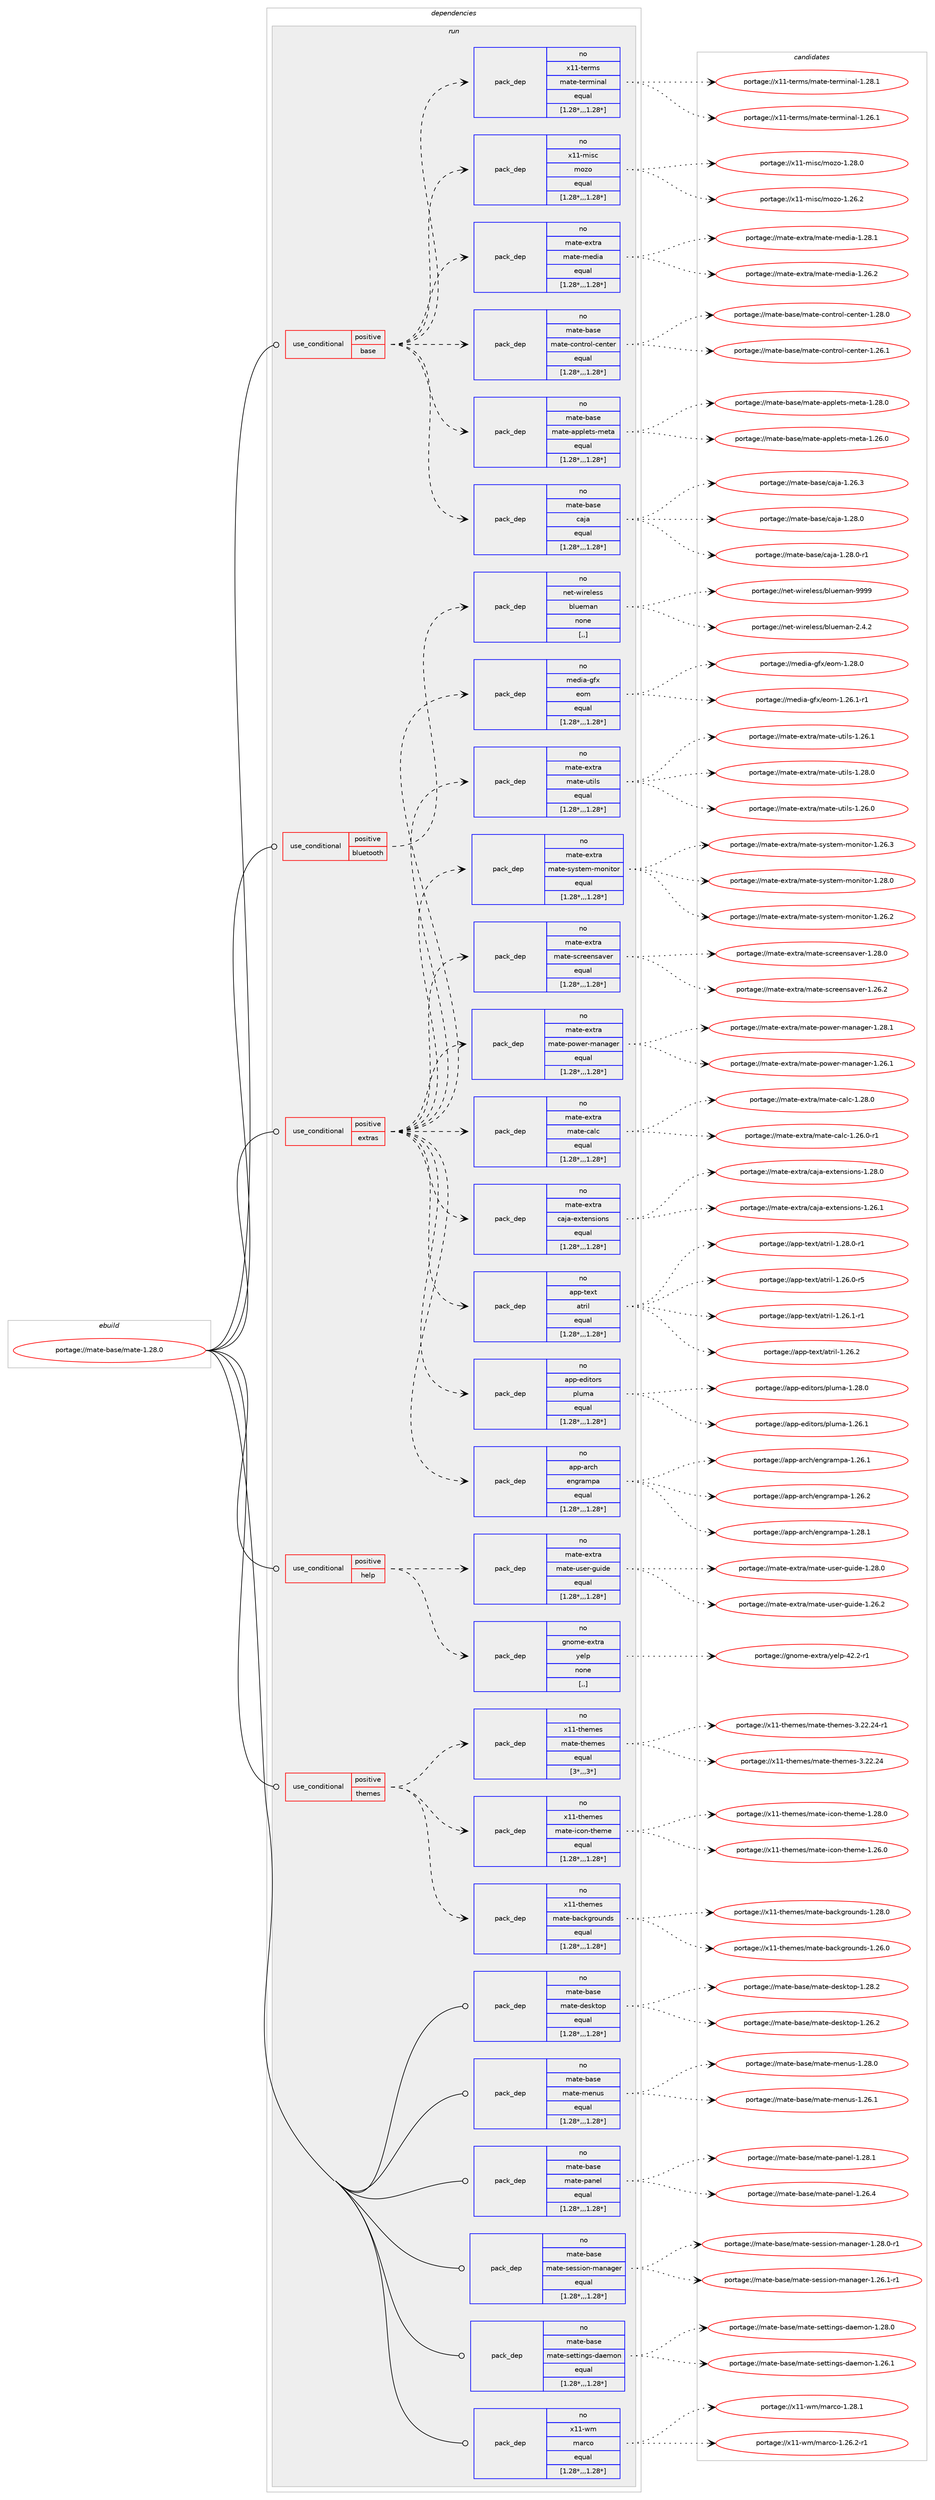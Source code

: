 digraph prolog {

# *************
# Graph options
# *************

newrank=true;
concentrate=true;
compound=true;
graph [rankdir=LR,fontname=Helvetica,fontsize=10,ranksep=1.5];#, ranksep=2.5, nodesep=0.2];
edge  [arrowhead=vee];
node  [fontname=Helvetica,fontsize=10];

# **********
# The ebuild
# **********

subgraph cluster_leftcol {
color=gray;
rank=same;
label=<<i>ebuild</i>>;
id [label="portage://mate-base/mate-1.28.0", color=red, width=4, href="../mate-base/mate-1.28.0.svg"];
}

# ****************
# The dependencies
# ****************

subgraph cluster_midcol {
color=gray;
label=<<i>dependencies</i>>;
subgraph cluster_compile {
fillcolor="#eeeeee";
style=filled;
label=<<i>compile</i>>;
}
subgraph cluster_compileandrun {
fillcolor="#eeeeee";
style=filled;
label=<<i>compile and run</i>>;
}
subgraph cluster_run {
fillcolor="#eeeeee";
style=filled;
label=<<i>run</i>>;
subgraph cond69258 {
dependency275579 [label=<<TABLE BORDER="0" CELLBORDER="1" CELLSPACING="0" CELLPADDING="4"><TR><TD ROWSPAN="3" CELLPADDING="10">use_conditional</TD></TR><TR><TD>positive</TD></TR><TR><TD>base</TD></TR></TABLE>>, shape=none, color=red];
subgraph pack204057 {
dependency275580 [label=<<TABLE BORDER="0" CELLBORDER="1" CELLSPACING="0" CELLPADDING="4" WIDTH="220"><TR><TD ROWSPAN="6" CELLPADDING="30">pack_dep</TD></TR><TR><TD WIDTH="110">no</TD></TR><TR><TD>mate-base</TD></TR><TR><TD>caja</TD></TR><TR><TD>equal</TD></TR><TR><TD>[1.28*,,,1.28*]</TD></TR></TABLE>>, shape=none, color=blue];
}
dependency275579:e -> dependency275580:w [weight=20,style="dashed",arrowhead="vee"];
subgraph pack204058 {
dependency275581 [label=<<TABLE BORDER="0" CELLBORDER="1" CELLSPACING="0" CELLPADDING="4" WIDTH="220"><TR><TD ROWSPAN="6" CELLPADDING="30">pack_dep</TD></TR><TR><TD WIDTH="110">no</TD></TR><TR><TD>mate-base</TD></TR><TR><TD>mate-applets-meta</TD></TR><TR><TD>equal</TD></TR><TR><TD>[1.28*,,,1.28*]</TD></TR></TABLE>>, shape=none, color=blue];
}
dependency275579:e -> dependency275581:w [weight=20,style="dashed",arrowhead="vee"];
subgraph pack204059 {
dependency275582 [label=<<TABLE BORDER="0" CELLBORDER="1" CELLSPACING="0" CELLPADDING="4" WIDTH="220"><TR><TD ROWSPAN="6" CELLPADDING="30">pack_dep</TD></TR><TR><TD WIDTH="110">no</TD></TR><TR><TD>mate-base</TD></TR><TR><TD>mate-control-center</TD></TR><TR><TD>equal</TD></TR><TR><TD>[1.28*,,,1.28*]</TD></TR></TABLE>>, shape=none, color=blue];
}
dependency275579:e -> dependency275582:w [weight=20,style="dashed",arrowhead="vee"];
subgraph pack204060 {
dependency275583 [label=<<TABLE BORDER="0" CELLBORDER="1" CELLSPACING="0" CELLPADDING="4" WIDTH="220"><TR><TD ROWSPAN="6" CELLPADDING="30">pack_dep</TD></TR><TR><TD WIDTH="110">no</TD></TR><TR><TD>mate-extra</TD></TR><TR><TD>mate-media</TD></TR><TR><TD>equal</TD></TR><TR><TD>[1.28*,,,1.28*]</TD></TR></TABLE>>, shape=none, color=blue];
}
dependency275579:e -> dependency275583:w [weight=20,style="dashed",arrowhead="vee"];
subgraph pack204061 {
dependency275584 [label=<<TABLE BORDER="0" CELLBORDER="1" CELLSPACING="0" CELLPADDING="4" WIDTH="220"><TR><TD ROWSPAN="6" CELLPADDING="30">pack_dep</TD></TR><TR><TD WIDTH="110">no</TD></TR><TR><TD>x11-misc</TD></TR><TR><TD>mozo</TD></TR><TR><TD>equal</TD></TR><TR><TD>[1.28*,,,1.28*]</TD></TR></TABLE>>, shape=none, color=blue];
}
dependency275579:e -> dependency275584:w [weight=20,style="dashed",arrowhead="vee"];
subgraph pack204062 {
dependency275585 [label=<<TABLE BORDER="0" CELLBORDER="1" CELLSPACING="0" CELLPADDING="4" WIDTH="220"><TR><TD ROWSPAN="6" CELLPADDING="30">pack_dep</TD></TR><TR><TD WIDTH="110">no</TD></TR><TR><TD>x11-terms</TD></TR><TR><TD>mate-terminal</TD></TR><TR><TD>equal</TD></TR><TR><TD>[1.28*,,,1.28*]</TD></TR></TABLE>>, shape=none, color=blue];
}
dependency275579:e -> dependency275585:w [weight=20,style="dashed",arrowhead="vee"];
}
id:e -> dependency275579:w [weight=20,style="solid",arrowhead="odot"];
subgraph cond69259 {
dependency275586 [label=<<TABLE BORDER="0" CELLBORDER="1" CELLSPACING="0" CELLPADDING="4"><TR><TD ROWSPAN="3" CELLPADDING="10">use_conditional</TD></TR><TR><TD>positive</TD></TR><TR><TD>bluetooth</TD></TR></TABLE>>, shape=none, color=red];
subgraph pack204063 {
dependency275587 [label=<<TABLE BORDER="0" CELLBORDER="1" CELLSPACING="0" CELLPADDING="4" WIDTH="220"><TR><TD ROWSPAN="6" CELLPADDING="30">pack_dep</TD></TR><TR><TD WIDTH="110">no</TD></TR><TR><TD>net-wireless</TD></TR><TR><TD>blueman</TD></TR><TR><TD>none</TD></TR><TR><TD>[,,]</TD></TR></TABLE>>, shape=none, color=blue];
}
dependency275586:e -> dependency275587:w [weight=20,style="dashed",arrowhead="vee"];
}
id:e -> dependency275586:w [weight=20,style="solid",arrowhead="odot"];
subgraph cond69260 {
dependency275588 [label=<<TABLE BORDER="0" CELLBORDER="1" CELLSPACING="0" CELLPADDING="4"><TR><TD ROWSPAN="3" CELLPADDING="10">use_conditional</TD></TR><TR><TD>positive</TD></TR><TR><TD>extras</TD></TR></TABLE>>, shape=none, color=red];
subgraph pack204064 {
dependency275589 [label=<<TABLE BORDER="0" CELLBORDER="1" CELLSPACING="0" CELLPADDING="4" WIDTH="220"><TR><TD ROWSPAN="6" CELLPADDING="30">pack_dep</TD></TR><TR><TD WIDTH="110">no</TD></TR><TR><TD>app-arch</TD></TR><TR><TD>engrampa</TD></TR><TR><TD>equal</TD></TR><TR><TD>[1.28*,,,1.28*]</TD></TR></TABLE>>, shape=none, color=blue];
}
dependency275588:e -> dependency275589:w [weight=20,style="dashed",arrowhead="vee"];
subgraph pack204065 {
dependency275590 [label=<<TABLE BORDER="0" CELLBORDER="1" CELLSPACING="0" CELLPADDING="4" WIDTH="220"><TR><TD ROWSPAN="6" CELLPADDING="30">pack_dep</TD></TR><TR><TD WIDTH="110">no</TD></TR><TR><TD>app-editors</TD></TR><TR><TD>pluma</TD></TR><TR><TD>equal</TD></TR><TR><TD>[1.28*,,,1.28*]</TD></TR></TABLE>>, shape=none, color=blue];
}
dependency275588:e -> dependency275590:w [weight=20,style="dashed",arrowhead="vee"];
subgraph pack204066 {
dependency275591 [label=<<TABLE BORDER="0" CELLBORDER="1" CELLSPACING="0" CELLPADDING="4" WIDTH="220"><TR><TD ROWSPAN="6" CELLPADDING="30">pack_dep</TD></TR><TR><TD WIDTH="110">no</TD></TR><TR><TD>app-text</TD></TR><TR><TD>atril</TD></TR><TR><TD>equal</TD></TR><TR><TD>[1.28*,,,1.28*]</TD></TR></TABLE>>, shape=none, color=blue];
}
dependency275588:e -> dependency275591:w [weight=20,style="dashed",arrowhead="vee"];
subgraph pack204067 {
dependency275592 [label=<<TABLE BORDER="0" CELLBORDER="1" CELLSPACING="0" CELLPADDING="4" WIDTH="220"><TR><TD ROWSPAN="6" CELLPADDING="30">pack_dep</TD></TR><TR><TD WIDTH="110">no</TD></TR><TR><TD>mate-extra</TD></TR><TR><TD>caja-extensions</TD></TR><TR><TD>equal</TD></TR><TR><TD>[1.28*,,,1.28*]</TD></TR></TABLE>>, shape=none, color=blue];
}
dependency275588:e -> dependency275592:w [weight=20,style="dashed",arrowhead="vee"];
subgraph pack204068 {
dependency275593 [label=<<TABLE BORDER="0" CELLBORDER="1" CELLSPACING="0" CELLPADDING="4" WIDTH="220"><TR><TD ROWSPAN="6" CELLPADDING="30">pack_dep</TD></TR><TR><TD WIDTH="110">no</TD></TR><TR><TD>mate-extra</TD></TR><TR><TD>mate-calc</TD></TR><TR><TD>equal</TD></TR><TR><TD>[1.28*,,,1.28*]</TD></TR></TABLE>>, shape=none, color=blue];
}
dependency275588:e -> dependency275593:w [weight=20,style="dashed",arrowhead="vee"];
subgraph pack204069 {
dependency275594 [label=<<TABLE BORDER="0" CELLBORDER="1" CELLSPACING="0" CELLPADDING="4" WIDTH="220"><TR><TD ROWSPAN="6" CELLPADDING="30">pack_dep</TD></TR><TR><TD WIDTH="110">no</TD></TR><TR><TD>mate-extra</TD></TR><TR><TD>mate-power-manager</TD></TR><TR><TD>equal</TD></TR><TR><TD>[1.28*,,,1.28*]</TD></TR></TABLE>>, shape=none, color=blue];
}
dependency275588:e -> dependency275594:w [weight=20,style="dashed",arrowhead="vee"];
subgraph pack204070 {
dependency275595 [label=<<TABLE BORDER="0" CELLBORDER="1" CELLSPACING="0" CELLPADDING="4" WIDTH="220"><TR><TD ROWSPAN="6" CELLPADDING="30">pack_dep</TD></TR><TR><TD WIDTH="110">no</TD></TR><TR><TD>mate-extra</TD></TR><TR><TD>mate-screensaver</TD></TR><TR><TD>equal</TD></TR><TR><TD>[1.28*,,,1.28*]</TD></TR></TABLE>>, shape=none, color=blue];
}
dependency275588:e -> dependency275595:w [weight=20,style="dashed",arrowhead="vee"];
subgraph pack204071 {
dependency275596 [label=<<TABLE BORDER="0" CELLBORDER="1" CELLSPACING="0" CELLPADDING="4" WIDTH="220"><TR><TD ROWSPAN="6" CELLPADDING="30">pack_dep</TD></TR><TR><TD WIDTH="110">no</TD></TR><TR><TD>mate-extra</TD></TR><TR><TD>mate-system-monitor</TD></TR><TR><TD>equal</TD></TR><TR><TD>[1.28*,,,1.28*]</TD></TR></TABLE>>, shape=none, color=blue];
}
dependency275588:e -> dependency275596:w [weight=20,style="dashed",arrowhead="vee"];
subgraph pack204072 {
dependency275597 [label=<<TABLE BORDER="0" CELLBORDER="1" CELLSPACING="0" CELLPADDING="4" WIDTH="220"><TR><TD ROWSPAN="6" CELLPADDING="30">pack_dep</TD></TR><TR><TD WIDTH="110">no</TD></TR><TR><TD>mate-extra</TD></TR><TR><TD>mate-utils</TD></TR><TR><TD>equal</TD></TR><TR><TD>[1.28*,,,1.28*]</TD></TR></TABLE>>, shape=none, color=blue];
}
dependency275588:e -> dependency275597:w [weight=20,style="dashed",arrowhead="vee"];
subgraph pack204073 {
dependency275598 [label=<<TABLE BORDER="0" CELLBORDER="1" CELLSPACING="0" CELLPADDING="4" WIDTH="220"><TR><TD ROWSPAN="6" CELLPADDING="30">pack_dep</TD></TR><TR><TD WIDTH="110">no</TD></TR><TR><TD>media-gfx</TD></TR><TR><TD>eom</TD></TR><TR><TD>equal</TD></TR><TR><TD>[1.28*,,,1.28*]</TD></TR></TABLE>>, shape=none, color=blue];
}
dependency275588:e -> dependency275598:w [weight=20,style="dashed",arrowhead="vee"];
}
id:e -> dependency275588:w [weight=20,style="solid",arrowhead="odot"];
subgraph cond69261 {
dependency275599 [label=<<TABLE BORDER="0" CELLBORDER="1" CELLSPACING="0" CELLPADDING="4"><TR><TD ROWSPAN="3" CELLPADDING="10">use_conditional</TD></TR><TR><TD>positive</TD></TR><TR><TD>help</TD></TR></TABLE>>, shape=none, color=red];
subgraph pack204074 {
dependency275600 [label=<<TABLE BORDER="0" CELLBORDER="1" CELLSPACING="0" CELLPADDING="4" WIDTH="220"><TR><TD ROWSPAN="6" CELLPADDING="30">pack_dep</TD></TR><TR><TD WIDTH="110">no</TD></TR><TR><TD>gnome-extra</TD></TR><TR><TD>yelp</TD></TR><TR><TD>none</TD></TR><TR><TD>[,,]</TD></TR></TABLE>>, shape=none, color=blue];
}
dependency275599:e -> dependency275600:w [weight=20,style="dashed",arrowhead="vee"];
subgraph pack204075 {
dependency275601 [label=<<TABLE BORDER="0" CELLBORDER="1" CELLSPACING="0" CELLPADDING="4" WIDTH="220"><TR><TD ROWSPAN="6" CELLPADDING="30">pack_dep</TD></TR><TR><TD WIDTH="110">no</TD></TR><TR><TD>mate-extra</TD></TR><TR><TD>mate-user-guide</TD></TR><TR><TD>equal</TD></TR><TR><TD>[1.28*,,,1.28*]</TD></TR></TABLE>>, shape=none, color=blue];
}
dependency275599:e -> dependency275601:w [weight=20,style="dashed",arrowhead="vee"];
}
id:e -> dependency275599:w [weight=20,style="solid",arrowhead="odot"];
subgraph cond69262 {
dependency275602 [label=<<TABLE BORDER="0" CELLBORDER="1" CELLSPACING="0" CELLPADDING="4"><TR><TD ROWSPAN="3" CELLPADDING="10">use_conditional</TD></TR><TR><TD>positive</TD></TR><TR><TD>themes</TD></TR></TABLE>>, shape=none, color=red];
subgraph pack204076 {
dependency275603 [label=<<TABLE BORDER="0" CELLBORDER="1" CELLSPACING="0" CELLPADDING="4" WIDTH="220"><TR><TD ROWSPAN="6" CELLPADDING="30">pack_dep</TD></TR><TR><TD WIDTH="110">no</TD></TR><TR><TD>x11-themes</TD></TR><TR><TD>mate-backgrounds</TD></TR><TR><TD>equal</TD></TR><TR><TD>[1.28*,,,1.28*]</TD></TR></TABLE>>, shape=none, color=blue];
}
dependency275602:e -> dependency275603:w [weight=20,style="dashed",arrowhead="vee"];
subgraph pack204077 {
dependency275604 [label=<<TABLE BORDER="0" CELLBORDER="1" CELLSPACING="0" CELLPADDING="4" WIDTH="220"><TR><TD ROWSPAN="6" CELLPADDING="30">pack_dep</TD></TR><TR><TD WIDTH="110">no</TD></TR><TR><TD>x11-themes</TD></TR><TR><TD>mate-icon-theme</TD></TR><TR><TD>equal</TD></TR><TR><TD>[1.28*,,,1.28*]</TD></TR></TABLE>>, shape=none, color=blue];
}
dependency275602:e -> dependency275604:w [weight=20,style="dashed",arrowhead="vee"];
subgraph pack204078 {
dependency275605 [label=<<TABLE BORDER="0" CELLBORDER="1" CELLSPACING="0" CELLPADDING="4" WIDTH="220"><TR><TD ROWSPAN="6" CELLPADDING="30">pack_dep</TD></TR><TR><TD WIDTH="110">no</TD></TR><TR><TD>x11-themes</TD></TR><TR><TD>mate-themes</TD></TR><TR><TD>equal</TD></TR><TR><TD>[3*,,,3*]</TD></TR></TABLE>>, shape=none, color=blue];
}
dependency275602:e -> dependency275605:w [weight=20,style="dashed",arrowhead="vee"];
}
id:e -> dependency275602:w [weight=20,style="solid",arrowhead="odot"];
subgraph pack204079 {
dependency275606 [label=<<TABLE BORDER="0" CELLBORDER="1" CELLSPACING="0" CELLPADDING="4" WIDTH="220"><TR><TD ROWSPAN="6" CELLPADDING="30">pack_dep</TD></TR><TR><TD WIDTH="110">no</TD></TR><TR><TD>mate-base</TD></TR><TR><TD>mate-desktop</TD></TR><TR><TD>equal</TD></TR><TR><TD>[1.28*,,,1.28*]</TD></TR></TABLE>>, shape=none, color=blue];
}
id:e -> dependency275606:w [weight=20,style="solid",arrowhead="odot"];
subgraph pack204080 {
dependency275607 [label=<<TABLE BORDER="0" CELLBORDER="1" CELLSPACING="0" CELLPADDING="4" WIDTH="220"><TR><TD ROWSPAN="6" CELLPADDING="30">pack_dep</TD></TR><TR><TD WIDTH="110">no</TD></TR><TR><TD>mate-base</TD></TR><TR><TD>mate-menus</TD></TR><TR><TD>equal</TD></TR><TR><TD>[1.28*,,,1.28*]</TD></TR></TABLE>>, shape=none, color=blue];
}
id:e -> dependency275607:w [weight=20,style="solid",arrowhead="odot"];
subgraph pack204081 {
dependency275608 [label=<<TABLE BORDER="0" CELLBORDER="1" CELLSPACING="0" CELLPADDING="4" WIDTH="220"><TR><TD ROWSPAN="6" CELLPADDING="30">pack_dep</TD></TR><TR><TD WIDTH="110">no</TD></TR><TR><TD>mate-base</TD></TR><TR><TD>mate-panel</TD></TR><TR><TD>equal</TD></TR><TR><TD>[1.28*,,,1.28*]</TD></TR></TABLE>>, shape=none, color=blue];
}
id:e -> dependency275608:w [weight=20,style="solid",arrowhead="odot"];
subgraph pack204082 {
dependency275609 [label=<<TABLE BORDER="0" CELLBORDER="1" CELLSPACING="0" CELLPADDING="4" WIDTH="220"><TR><TD ROWSPAN="6" CELLPADDING="30">pack_dep</TD></TR><TR><TD WIDTH="110">no</TD></TR><TR><TD>mate-base</TD></TR><TR><TD>mate-session-manager</TD></TR><TR><TD>equal</TD></TR><TR><TD>[1.28*,,,1.28*]</TD></TR></TABLE>>, shape=none, color=blue];
}
id:e -> dependency275609:w [weight=20,style="solid",arrowhead="odot"];
subgraph pack204083 {
dependency275610 [label=<<TABLE BORDER="0" CELLBORDER="1" CELLSPACING="0" CELLPADDING="4" WIDTH="220"><TR><TD ROWSPAN="6" CELLPADDING="30">pack_dep</TD></TR><TR><TD WIDTH="110">no</TD></TR><TR><TD>mate-base</TD></TR><TR><TD>mate-settings-daemon</TD></TR><TR><TD>equal</TD></TR><TR><TD>[1.28*,,,1.28*]</TD></TR></TABLE>>, shape=none, color=blue];
}
id:e -> dependency275610:w [weight=20,style="solid",arrowhead="odot"];
subgraph pack204084 {
dependency275611 [label=<<TABLE BORDER="0" CELLBORDER="1" CELLSPACING="0" CELLPADDING="4" WIDTH="220"><TR><TD ROWSPAN="6" CELLPADDING="30">pack_dep</TD></TR><TR><TD WIDTH="110">no</TD></TR><TR><TD>x11-wm</TD></TR><TR><TD>marco</TD></TR><TR><TD>equal</TD></TR><TR><TD>[1.28*,,,1.28*]</TD></TR></TABLE>>, shape=none, color=blue];
}
id:e -> dependency275611:w [weight=20,style="solid",arrowhead="odot"];
}
}

# **************
# The candidates
# **************

subgraph cluster_choices {
rank=same;
color=gray;
label=<<i>candidates</i>>;

subgraph choice204057 {
color=black;
nodesep=1;
choice109971161014598971151014799971069745494650544651 [label="portage://mate-base/caja-1.26.3", color=red, width=4,href="../mate-base/caja-1.26.3.svg"];
choice109971161014598971151014799971069745494650564648 [label="portage://mate-base/caja-1.28.0", color=red, width=4,href="../mate-base/caja-1.28.0.svg"];
choice1099711610145989711510147999710697454946505646484511449 [label="portage://mate-base/caja-1.28.0-r1", color=red, width=4,href="../mate-base/caja-1.28.0-r1.svg"];
dependency275580:e -> choice109971161014598971151014799971069745494650544651:w [style=dotted,weight="100"];
dependency275580:e -> choice109971161014598971151014799971069745494650564648:w [style=dotted,weight="100"];
dependency275580:e -> choice1099711610145989711510147999710697454946505646484511449:w [style=dotted,weight="100"];
}
subgraph choice204058 {
color=black;
nodesep=1;
choice1099711610145989711510147109971161014597112112108101116115451091011169745494650544648 [label="portage://mate-base/mate-applets-meta-1.26.0", color=red, width=4,href="../mate-base/mate-applets-meta-1.26.0.svg"];
choice1099711610145989711510147109971161014597112112108101116115451091011169745494650564648 [label="portage://mate-base/mate-applets-meta-1.28.0", color=red, width=4,href="../mate-base/mate-applets-meta-1.28.0.svg"];
dependency275581:e -> choice1099711610145989711510147109971161014597112112108101116115451091011169745494650544648:w [style=dotted,weight="100"];
dependency275581:e -> choice1099711610145989711510147109971161014597112112108101116115451091011169745494650564648:w [style=dotted,weight="100"];
}
subgraph choice204059 {
color=black;
nodesep=1;
choice1099711610145989711510147109971161014599111110116114111108459910111011610111445494650544649 [label="portage://mate-base/mate-control-center-1.26.1", color=red, width=4,href="../mate-base/mate-control-center-1.26.1.svg"];
choice1099711610145989711510147109971161014599111110116114111108459910111011610111445494650564648 [label="portage://mate-base/mate-control-center-1.28.0", color=red, width=4,href="../mate-base/mate-control-center-1.28.0.svg"];
dependency275582:e -> choice1099711610145989711510147109971161014599111110116114111108459910111011610111445494650544649:w [style=dotted,weight="100"];
dependency275582:e -> choice1099711610145989711510147109971161014599111110116114111108459910111011610111445494650564648:w [style=dotted,weight="100"];
}
subgraph choice204060 {
color=black;
nodesep=1;
choice1099711610145101120116114974710997116101451091011001059745494650544650 [label="portage://mate-extra/mate-media-1.26.2", color=red, width=4,href="../mate-extra/mate-media-1.26.2.svg"];
choice1099711610145101120116114974710997116101451091011001059745494650564649 [label="portage://mate-extra/mate-media-1.28.1", color=red, width=4,href="../mate-extra/mate-media-1.28.1.svg"];
dependency275583:e -> choice1099711610145101120116114974710997116101451091011001059745494650544650:w [style=dotted,weight="100"];
dependency275583:e -> choice1099711610145101120116114974710997116101451091011001059745494650564649:w [style=dotted,weight="100"];
}
subgraph choice204061 {
color=black;
nodesep=1;
choice120494945109105115994710911112211145494650544650 [label="portage://x11-misc/mozo-1.26.2", color=red, width=4,href="../x11-misc/mozo-1.26.2.svg"];
choice120494945109105115994710911112211145494650564648 [label="portage://x11-misc/mozo-1.28.0", color=red, width=4,href="../x11-misc/mozo-1.28.0.svg"];
dependency275584:e -> choice120494945109105115994710911112211145494650544650:w [style=dotted,weight="100"];
dependency275584:e -> choice120494945109105115994710911112211145494650564648:w [style=dotted,weight="100"];
}
subgraph choice204062 {
color=black;
nodesep=1;
choice1204949451161011141091154710997116101451161011141091051109710845494650544649 [label="portage://x11-terms/mate-terminal-1.26.1", color=red, width=4,href="../x11-terms/mate-terminal-1.26.1.svg"];
choice1204949451161011141091154710997116101451161011141091051109710845494650564649 [label="portage://x11-terms/mate-terminal-1.28.1", color=red, width=4,href="../x11-terms/mate-terminal-1.28.1.svg"];
dependency275585:e -> choice1204949451161011141091154710997116101451161011141091051109710845494650544649:w [style=dotted,weight="100"];
dependency275585:e -> choice1204949451161011141091154710997116101451161011141091051109710845494650564649:w [style=dotted,weight="100"];
}
subgraph choice204063 {
color=black;
nodesep=1;
choice11010111645119105114101108101115115479810811710110997110455046524650 [label="portage://net-wireless/blueman-2.4.2", color=red, width=4,href="../net-wireless/blueman-2.4.2.svg"];
choice110101116451191051141011081011151154798108117101109971104557575757 [label="portage://net-wireless/blueman-9999", color=red, width=4,href="../net-wireless/blueman-9999.svg"];
dependency275587:e -> choice11010111645119105114101108101115115479810811710110997110455046524650:w [style=dotted,weight="100"];
dependency275587:e -> choice110101116451191051141011081011151154798108117101109971104557575757:w [style=dotted,weight="100"];
}
subgraph choice204064 {
color=black;
nodesep=1;
choice9711211245971149910447101110103114971091129745494650544649 [label="portage://app-arch/engrampa-1.26.1", color=red, width=4,href="../app-arch/engrampa-1.26.1.svg"];
choice9711211245971149910447101110103114971091129745494650544650 [label="portage://app-arch/engrampa-1.26.2", color=red, width=4,href="../app-arch/engrampa-1.26.2.svg"];
choice9711211245971149910447101110103114971091129745494650564649 [label="portage://app-arch/engrampa-1.28.1", color=red, width=4,href="../app-arch/engrampa-1.28.1.svg"];
dependency275589:e -> choice9711211245971149910447101110103114971091129745494650544649:w [style=dotted,weight="100"];
dependency275589:e -> choice9711211245971149910447101110103114971091129745494650544650:w [style=dotted,weight="100"];
dependency275589:e -> choice9711211245971149910447101110103114971091129745494650564649:w [style=dotted,weight="100"];
}
subgraph choice204065 {
color=black;
nodesep=1;
choice9711211245101100105116111114115471121081171099745494650544649 [label="portage://app-editors/pluma-1.26.1", color=red, width=4,href="../app-editors/pluma-1.26.1.svg"];
choice9711211245101100105116111114115471121081171099745494650564648 [label="portage://app-editors/pluma-1.28.0", color=red, width=4,href="../app-editors/pluma-1.28.0.svg"];
dependency275590:e -> choice9711211245101100105116111114115471121081171099745494650544649:w [style=dotted,weight="100"];
dependency275590:e -> choice9711211245101100105116111114115471121081171099745494650564648:w [style=dotted,weight="100"];
}
subgraph choice204066 {
color=black;
nodesep=1;
choice97112112451161011201164797116114105108454946505446484511453 [label="portage://app-text/atril-1.26.0-r5", color=red, width=4,href="../app-text/atril-1.26.0-r5.svg"];
choice97112112451161011201164797116114105108454946505446494511449 [label="portage://app-text/atril-1.26.1-r1", color=red, width=4,href="../app-text/atril-1.26.1-r1.svg"];
choice9711211245116101120116479711611410510845494650544650 [label="portage://app-text/atril-1.26.2", color=red, width=4,href="../app-text/atril-1.26.2.svg"];
choice97112112451161011201164797116114105108454946505646484511449 [label="portage://app-text/atril-1.28.0-r1", color=red, width=4,href="../app-text/atril-1.28.0-r1.svg"];
dependency275591:e -> choice97112112451161011201164797116114105108454946505446484511453:w [style=dotted,weight="100"];
dependency275591:e -> choice97112112451161011201164797116114105108454946505446494511449:w [style=dotted,weight="100"];
dependency275591:e -> choice9711211245116101120116479711611410510845494650544650:w [style=dotted,weight="100"];
dependency275591:e -> choice97112112451161011201164797116114105108454946505646484511449:w [style=dotted,weight="100"];
}
subgraph choice204067 {
color=black;
nodesep=1;
choice109971161014510112011611497479997106974510112011610111011510511111011545494650544649 [label="portage://mate-extra/caja-extensions-1.26.1", color=red, width=4,href="../mate-extra/caja-extensions-1.26.1.svg"];
choice109971161014510112011611497479997106974510112011610111011510511111011545494650564648 [label="portage://mate-extra/caja-extensions-1.28.0", color=red, width=4,href="../mate-extra/caja-extensions-1.28.0.svg"];
dependency275592:e -> choice109971161014510112011611497479997106974510112011610111011510511111011545494650544649:w [style=dotted,weight="100"];
dependency275592:e -> choice109971161014510112011611497479997106974510112011610111011510511111011545494650564648:w [style=dotted,weight="100"];
}
subgraph choice204068 {
color=black;
nodesep=1;
choice109971161014510112011611497471099711610145999710899454946505446484511449 [label="portage://mate-extra/mate-calc-1.26.0-r1", color=red, width=4,href="../mate-extra/mate-calc-1.26.0-r1.svg"];
choice10997116101451011201161149747109971161014599971089945494650564648 [label="portage://mate-extra/mate-calc-1.28.0", color=red, width=4,href="../mate-extra/mate-calc-1.28.0.svg"];
dependency275593:e -> choice109971161014510112011611497471099711610145999710899454946505446484511449:w [style=dotted,weight="100"];
dependency275593:e -> choice10997116101451011201161149747109971161014599971089945494650564648:w [style=dotted,weight="100"];
}
subgraph choice204069 {
color=black;
nodesep=1;
choice10997116101451011201161149747109971161014511211111910111445109971109710310111445494650544649 [label="portage://mate-extra/mate-power-manager-1.26.1", color=red, width=4,href="../mate-extra/mate-power-manager-1.26.1.svg"];
choice10997116101451011201161149747109971161014511211111910111445109971109710310111445494650564649 [label="portage://mate-extra/mate-power-manager-1.28.1", color=red, width=4,href="../mate-extra/mate-power-manager-1.28.1.svg"];
dependency275594:e -> choice10997116101451011201161149747109971161014511211111910111445109971109710310111445494650544649:w [style=dotted,weight="100"];
dependency275594:e -> choice10997116101451011201161149747109971161014511211111910111445109971109710310111445494650564649:w [style=dotted,weight="100"];
}
subgraph choice204070 {
color=black;
nodesep=1;
choice109971161014510112011611497471099711610145115991141011011101159711810111445494650544650 [label="portage://mate-extra/mate-screensaver-1.26.2", color=red, width=4,href="../mate-extra/mate-screensaver-1.26.2.svg"];
choice109971161014510112011611497471099711610145115991141011011101159711810111445494650564648 [label="portage://mate-extra/mate-screensaver-1.28.0", color=red, width=4,href="../mate-extra/mate-screensaver-1.28.0.svg"];
dependency275595:e -> choice109971161014510112011611497471099711610145115991141011011101159711810111445494650544650:w [style=dotted,weight="100"];
dependency275595:e -> choice109971161014510112011611497471099711610145115991141011011101159711810111445494650564648:w [style=dotted,weight="100"];
}
subgraph choice204071 {
color=black;
nodesep=1;
choice1099711610145101120116114974710997116101451151211151161011094510911111010511611111445494650544650 [label="portage://mate-extra/mate-system-monitor-1.26.2", color=red, width=4,href="../mate-extra/mate-system-monitor-1.26.2.svg"];
choice1099711610145101120116114974710997116101451151211151161011094510911111010511611111445494650544651 [label="portage://mate-extra/mate-system-monitor-1.26.3", color=red, width=4,href="../mate-extra/mate-system-monitor-1.26.3.svg"];
choice1099711610145101120116114974710997116101451151211151161011094510911111010511611111445494650564648 [label="portage://mate-extra/mate-system-monitor-1.28.0", color=red, width=4,href="../mate-extra/mate-system-monitor-1.28.0.svg"];
dependency275596:e -> choice1099711610145101120116114974710997116101451151211151161011094510911111010511611111445494650544650:w [style=dotted,weight="100"];
dependency275596:e -> choice1099711610145101120116114974710997116101451151211151161011094510911111010511611111445494650544651:w [style=dotted,weight="100"];
dependency275596:e -> choice1099711610145101120116114974710997116101451151211151161011094510911111010511611111445494650564648:w [style=dotted,weight="100"];
}
subgraph choice204072 {
color=black;
nodesep=1;
choice10997116101451011201161149747109971161014511711610510811545494650544648 [label="portage://mate-extra/mate-utils-1.26.0", color=red, width=4,href="../mate-extra/mate-utils-1.26.0.svg"];
choice10997116101451011201161149747109971161014511711610510811545494650544649 [label="portage://mate-extra/mate-utils-1.26.1", color=red, width=4,href="../mate-extra/mate-utils-1.26.1.svg"];
choice10997116101451011201161149747109971161014511711610510811545494650564648 [label="portage://mate-extra/mate-utils-1.28.0", color=red, width=4,href="../mate-extra/mate-utils-1.28.0.svg"];
dependency275597:e -> choice10997116101451011201161149747109971161014511711610510811545494650544648:w [style=dotted,weight="100"];
dependency275597:e -> choice10997116101451011201161149747109971161014511711610510811545494650544649:w [style=dotted,weight="100"];
dependency275597:e -> choice10997116101451011201161149747109971161014511711610510811545494650564648:w [style=dotted,weight="100"];
}
subgraph choice204073 {
color=black;
nodesep=1;
choice109101100105974510310212047101111109454946505446494511449 [label="portage://media-gfx/eom-1.26.1-r1", color=red, width=4,href="../media-gfx/eom-1.26.1-r1.svg"];
choice10910110010597451031021204710111110945494650564648 [label="portage://media-gfx/eom-1.28.0", color=red, width=4,href="../media-gfx/eom-1.28.0.svg"];
dependency275598:e -> choice109101100105974510310212047101111109454946505446494511449:w [style=dotted,weight="100"];
dependency275598:e -> choice10910110010597451031021204710111110945494650564648:w [style=dotted,weight="100"];
}
subgraph choice204074 {
color=black;
nodesep=1;
choice10311011110910145101120116114974712110110811245525046504511449 [label="portage://gnome-extra/yelp-42.2-r1", color=red, width=4,href="../gnome-extra/yelp-42.2-r1.svg"];
dependency275600:e -> choice10311011110910145101120116114974712110110811245525046504511449:w [style=dotted,weight="100"];
}
subgraph choice204075 {
color=black;
nodesep=1;
choice1099711610145101120116114974710997116101451171151011144510311710510010145494650544650 [label="portage://mate-extra/mate-user-guide-1.26.2", color=red, width=4,href="../mate-extra/mate-user-guide-1.26.2.svg"];
choice1099711610145101120116114974710997116101451171151011144510311710510010145494650564648 [label="portage://mate-extra/mate-user-guide-1.28.0", color=red, width=4,href="../mate-extra/mate-user-guide-1.28.0.svg"];
dependency275601:e -> choice1099711610145101120116114974710997116101451171151011144510311710510010145494650544650:w [style=dotted,weight="100"];
dependency275601:e -> choice1099711610145101120116114974710997116101451171151011144510311710510010145494650564648:w [style=dotted,weight="100"];
}
subgraph choice204076 {
color=black;
nodesep=1;
choice12049494511610410110910111547109971161014598979910710311411111711010011545494650544648 [label="portage://x11-themes/mate-backgrounds-1.26.0", color=red, width=4,href="../x11-themes/mate-backgrounds-1.26.0.svg"];
choice12049494511610410110910111547109971161014598979910710311411111711010011545494650564648 [label="portage://x11-themes/mate-backgrounds-1.28.0", color=red, width=4,href="../x11-themes/mate-backgrounds-1.28.0.svg"];
dependency275603:e -> choice12049494511610410110910111547109971161014598979910710311411111711010011545494650544648:w [style=dotted,weight="100"];
dependency275603:e -> choice12049494511610410110910111547109971161014598979910710311411111711010011545494650564648:w [style=dotted,weight="100"];
}
subgraph choice204077 {
color=black;
nodesep=1;
choice120494945116104101109101115471099711610145105991111104511610410110910145494650544648 [label="portage://x11-themes/mate-icon-theme-1.26.0", color=red, width=4,href="../x11-themes/mate-icon-theme-1.26.0.svg"];
choice120494945116104101109101115471099711610145105991111104511610410110910145494650564648 [label="portage://x11-themes/mate-icon-theme-1.28.0", color=red, width=4,href="../x11-themes/mate-icon-theme-1.28.0.svg"];
dependency275604:e -> choice120494945116104101109101115471099711610145105991111104511610410110910145494650544648:w [style=dotted,weight="100"];
dependency275604:e -> choice120494945116104101109101115471099711610145105991111104511610410110910145494650564648:w [style=dotted,weight="100"];
}
subgraph choice204078 {
color=black;
nodesep=1;
choice1204949451161041011091011154710997116101451161041011091011154551465050465052 [label="portage://x11-themes/mate-themes-3.22.24", color=red, width=4,href="../x11-themes/mate-themes-3.22.24.svg"];
choice12049494511610410110910111547109971161014511610410110910111545514650504650524511449 [label="portage://x11-themes/mate-themes-3.22.24-r1", color=red, width=4,href="../x11-themes/mate-themes-3.22.24-r1.svg"];
dependency275605:e -> choice1204949451161041011091011154710997116101451161041011091011154551465050465052:w [style=dotted,weight="100"];
dependency275605:e -> choice12049494511610410110910111547109971161014511610410110910111545514650504650524511449:w [style=dotted,weight="100"];
}
subgraph choice204079 {
color=black;
nodesep=1;
choice1099711610145989711510147109971161014510010111510711611111245494650544650 [label="portage://mate-base/mate-desktop-1.26.2", color=red, width=4,href="../mate-base/mate-desktop-1.26.2.svg"];
choice1099711610145989711510147109971161014510010111510711611111245494650564650 [label="portage://mate-base/mate-desktop-1.28.2", color=red, width=4,href="../mate-base/mate-desktop-1.28.2.svg"];
dependency275606:e -> choice1099711610145989711510147109971161014510010111510711611111245494650544650:w [style=dotted,weight="100"];
dependency275606:e -> choice1099711610145989711510147109971161014510010111510711611111245494650564650:w [style=dotted,weight="100"];
}
subgraph choice204080 {
color=black;
nodesep=1;
choice1099711610145989711510147109971161014510910111011711545494650544649 [label="portage://mate-base/mate-menus-1.26.1", color=red, width=4,href="../mate-base/mate-menus-1.26.1.svg"];
choice1099711610145989711510147109971161014510910111011711545494650564648 [label="portage://mate-base/mate-menus-1.28.0", color=red, width=4,href="../mate-base/mate-menus-1.28.0.svg"];
dependency275607:e -> choice1099711610145989711510147109971161014510910111011711545494650544649:w [style=dotted,weight="100"];
dependency275607:e -> choice1099711610145989711510147109971161014510910111011711545494650564648:w [style=dotted,weight="100"];
}
subgraph choice204081 {
color=black;
nodesep=1;
choice109971161014598971151014710997116101451129711010110845494650544652 [label="portage://mate-base/mate-panel-1.26.4", color=red, width=4,href="../mate-base/mate-panel-1.26.4.svg"];
choice109971161014598971151014710997116101451129711010110845494650564649 [label="portage://mate-base/mate-panel-1.28.1", color=red, width=4,href="../mate-base/mate-panel-1.28.1.svg"];
dependency275608:e -> choice109971161014598971151014710997116101451129711010110845494650544652:w [style=dotted,weight="100"];
dependency275608:e -> choice109971161014598971151014710997116101451129711010110845494650564649:w [style=dotted,weight="100"];
}
subgraph choice204082 {
color=black;
nodesep=1;
choice10997116101459897115101471099711610145115101115115105111110451099711097103101114454946505446494511449 [label="portage://mate-base/mate-session-manager-1.26.1-r1", color=red, width=4,href="../mate-base/mate-session-manager-1.26.1-r1.svg"];
choice10997116101459897115101471099711610145115101115115105111110451099711097103101114454946505646484511449 [label="portage://mate-base/mate-session-manager-1.28.0-r1", color=red, width=4,href="../mate-base/mate-session-manager-1.28.0-r1.svg"];
dependency275609:e -> choice10997116101459897115101471099711610145115101115115105111110451099711097103101114454946505446494511449:w [style=dotted,weight="100"];
dependency275609:e -> choice10997116101459897115101471099711610145115101115115105111110451099711097103101114454946505646484511449:w [style=dotted,weight="100"];
}
subgraph choice204083 {
color=black;
nodesep=1;
choice10997116101459897115101471099711610145115101116116105110103115451009710110911111045494650544649 [label="portage://mate-base/mate-settings-daemon-1.26.1", color=red, width=4,href="../mate-base/mate-settings-daemon-1.26.1.svg"];
choice10997116101459897115101471099711610145115101116116105110103115451009710110911111045494650564648 [label="portage://mate-base/mate-settings-daemon-1.28.0", color=red, width=4,href="../mate-base/mate-settings-daemon-1.28.0.svg"];
dependency275610:e -> choice10997116101459897115101471099711610145115101116116105110103115451009710110911111045494650544649:w [style=dotted,weight="100"];
dependency275610:e -> choice10997116101459897115101471099711610145115101116116105110103115451009710110911111045494650564648:w [style=dotted,weight="100"];
}
subgraph choice204084 {
color=black;
nodesep=1;
choice120494945119109471099711499111454946505446504511449 [label="portage://x11-wm/marco-1.26.2-r1", color=red, width=4,href="../x11-wm/marco-1.26.2-r1.svg"];
choice12049494511910947109971149911145494650564649 [label="portage://x11-wm/marco-1.28.1", color=red, width=4,href="../x11-wm/marco-1.28.1.svg"];
dependency275611:e -> choice120494945119109471099711499111454946505446504511449:w [style=dotted,weight="100"];
dependency275611:e -> choice12049494511910947109971149911145494650564649:w [style=dotted,weight="100"];
}
}

}
